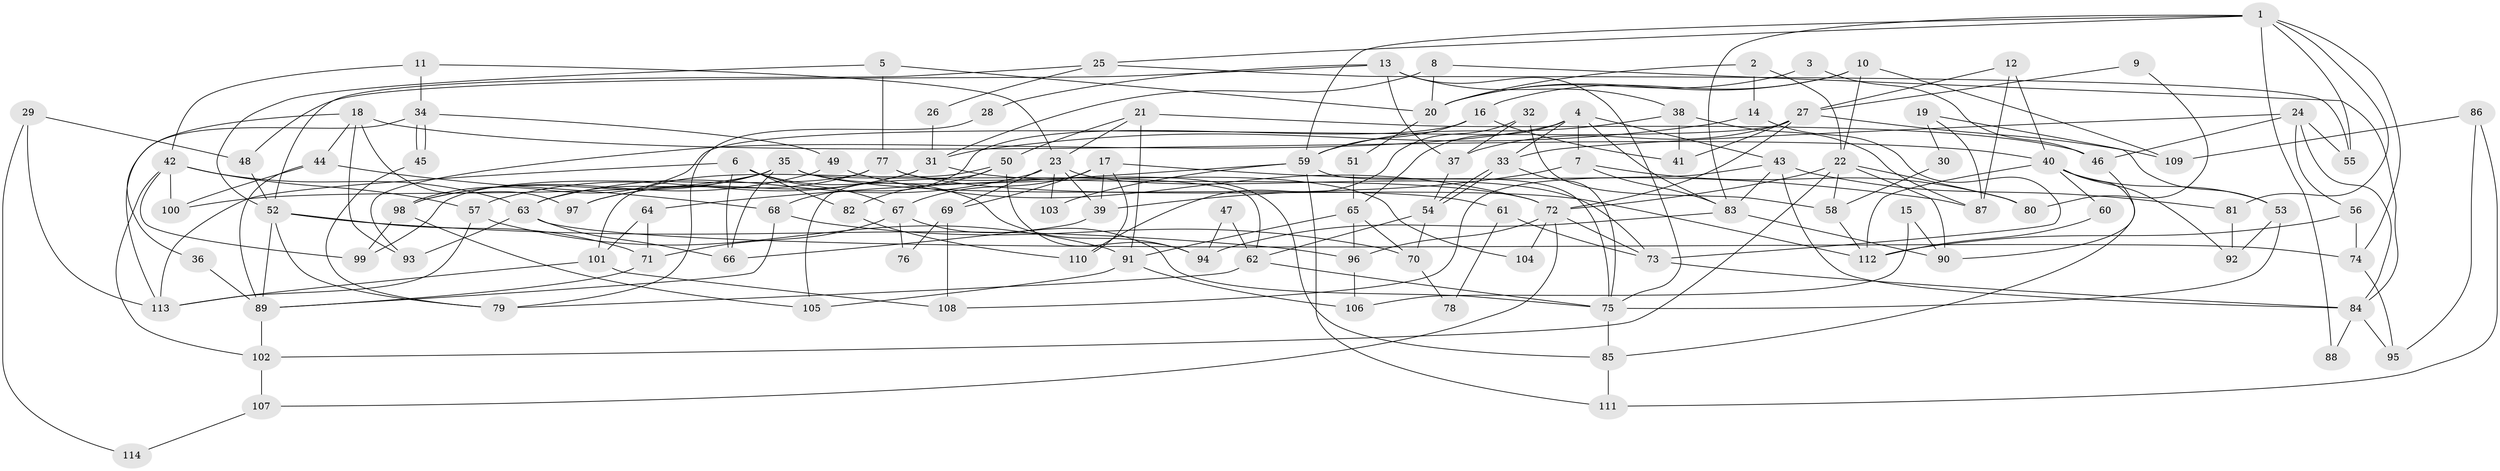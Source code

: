 // coarse degree distribution, {7: 0.2391304347826087, 9: 0.06521739130434782, 3: 0.13043478260869565, 6: 0.15217391304347827, 8: 0.06521739130434782, 4: 0.13043478260869565, 5: 0.15217391304347827, 10: 0.021739130434782608, 12: 0.021739130434782608, 11: 0.021739130434782608}
// Generated by graph-tools (version 1.1) at 2025/37/03/04/25 23:37:02]
// undirected, 114 vertices, 228 edges
graph export_dot {
  node [color=gray90,style=filled];
  1;
  2;
  3;
  4;
  5;
  6;
  7;
  8;
  9;
  10;
  11;
  12;
  13;
  14;
  15;
  16;
  17;
  18;
  19;
  20;
  21;
  22;
  23;
  24;
  25;
  26;
  27;
  28;
  29;
  30;
  31;
  32;
  33;
  34;
  35;
  36;
  37;
  38;
  39;
  40;
  41;
  42;
  43;
  44;
  45;
  46;
  47;
  48;
  49;
  50;
  51;
  52;
  53;
  54;
  55;
  56;
  57;
  58;
  59;
  60;
  61;
  62;
  63;
  64;
  65;
  66;
  67;
  68;
  69;
  70;
  71;
  72;
  73;
  74;
  75;
  76;
  77;
  78;
  79;
  80;
  81;
  82;
  83;
  84;
  85;
  86;
  87;
  88;
  89;
  90;
  91;
  92;
  93;
  94;
  95;
  96;
  97;
  98;
  99;
  100;
  101;
  102;
  103;
  104;
  105;
  106;
  107;
  108;
  109;
  110;
  111;
  112;
  113;
  114;
  1 -- 83;
  1 -- 74;
  1 -- 25;
  1 -- 55;
  1 -- 59;
  1 -- 81;
  1 -- 88;
  2 -- 22;
  2 -- 20;
  2 -- 14;
  3 -- 46;
  3 -- 20;
  4 -- 93;
  4 -- 65;
  4 -- 7;
  4 -- 33;
  4 -- 43;
  4 -- 83;
  5 -- 77;
  5 -- 52;
  5 -- 20;
  6 -- 67;
  6 -- 66;
  6 -- 82;
  6 -- 94;
  6 -- 113;
  7 -- 83;
  7 -- 39;
  7 -- 80;
  8 -- 31;
  8 -- 84;
  8 -- 20;
  9 -- 80;
  9 -- 27;
  10 -- 20;
  10 -- 22;
  10 -- 16;
  10 -- 109;
  11 -- 23;
  11 -- 34;
  11 -- 42;
  12 -- 27;
  12 -- 40;
  12 -- 87;
  13 -- 38;
  13 -- 37;
  13 -- 28;
  13 -- 48;
  13 -- 75;
  14 -- 31;
  14 -- 73;
  15 -- 90;
  15 -- 106;
  16 -- 59;
  16 -- 41;
  16 -- 68;
  17 -- 87;
  17 -- 39;
  17 -- 67;
  17 -- 69;
  17 -- 110;
  18 -- 40;
  18 -- 44;
  18 -- 36;
  18 -- 93;
  18 -- 97;
  19 -- 87;
  19 -- 53;
  19 -- 30;
  20 -- 51;
  21 -- 23;
  21 -- 91;
  21 -- 46;
  21 -- 50;
  22 -- 72;
  22 -- 58;
  22 -- 80;
  22 -- 90;
  22 -- 102;
  23 -- 73;
  23 -- 39;
  23 -- 63;
  23 -- 69;
  23 -- 103;
  24 -- 46;
  24 -- 33;
  24 -- 55;
  24 -- 56;
  24 -- 84;
  25 -- 55;
  25 -- 26;
  25 -- 52;
  26 -- 31;
  27 -- 72;
  27 -- 98;
  27 -- 37;
  27 -- 41;
  27 -- 109;
  28 -- 79;
  29 -- 113;
  29 -- 48;
  29 -- 114;
  30 -- 58;
  31 -- 57;
  31 -- 72;
  31 -- 97;
  32 -- 37;
  32 -- 110;
  32 -- 58;
  33 -- 54;
  33 -- 54;
  33 -- 75;
  34 -- 45;
  34 -- 45;
  34 -- 113;
  34 -- 49;
  35 -- 100;
  35 -- 62;
  35 -- 61;
  35 -- 63;
  35 -- 66;
  35 -- 98;
  35 -- 104;
  36 -- 89;
  37 -- 54;
  38 -- 59;
  38 -- 41;
  38 -- 87;
  39 -- 66;
  40 -- 92;
  40 -- 85;
  40 -- 53;
  40 -- 60;
  40 -- 112;
  42 -- 63;
  42 -- 57;
  42 -- 99;
  42 -- 100;
  42 -- 102;
  43 -- 108;
  43 -- 81;
  43 -- 83;
  43 -- 84;
  44 -- 89;
  44 -- 68;
  44 -- 100;
  45 -- 79;
  46 -- 90;
  47 -- 94;
  47 -- 62;
  48 -- 52;
  49 -- 98;
  49 -- 72;
  50 -- 94;
  50 -- 82;
  50 -- 101;
  50 -- 105;
  51 -- 65;
  52 -- 89;
  52 -- 71;
  52 -- 79;
  52 -- 96;
  53 -- 75;
  53 -- 92;
  54 -- 70;
  54 -- 62;
  56 -- 112;
  56 -- 74;
  57 -- 113;
  57 -- 91;
  58 -- 112;
  59 -- 75;
  59 -- 64;
  59 -- 103;
  59 -- 111;
  60 -- 112;
  61 -- 73;
  61 -- 78;
  62 -- 75;
  62 -- 79;
  63 -- 66;
  63 -- 74;
  63 -- 93;
  64 -- 71;
  64 -- 101;
  65 -- 96;
  65 -- 91;
  65 -- 70;
  67 -- 75;
  67 -- 71;
  67 -- 76;
  68 -- 89;
  68 -- 70;
  69 -- 76;
  69 -- 108;
  70 -- 78;
  71 -- 89;
  72 -- 73;
  72 -- 96;
  72 -- 104;
  72 -- 107;
  73 -- 84;
  74 -- 95;
  75 -- 85;
  77 -- 85;
  77 -- 97;
  77 -- 99;
  77 -- 112;
  81 -- 92;
  82 -- 110;
  83 -- 90;
  83 -- 94;
  84 -- 88;
  84 -- 95;
  85 -- 111;
  86 -- 109;
  86 -- 95;
  86 -- 111;
  89 -- 102;
  91 -- 105;
  91 -- 106;
  96 -- 106;
  98 -- 99;
  98 -- 105;
  101 -- 108;
  101 -- 113;
  102 -- 107;
  107 -- 114;
}
